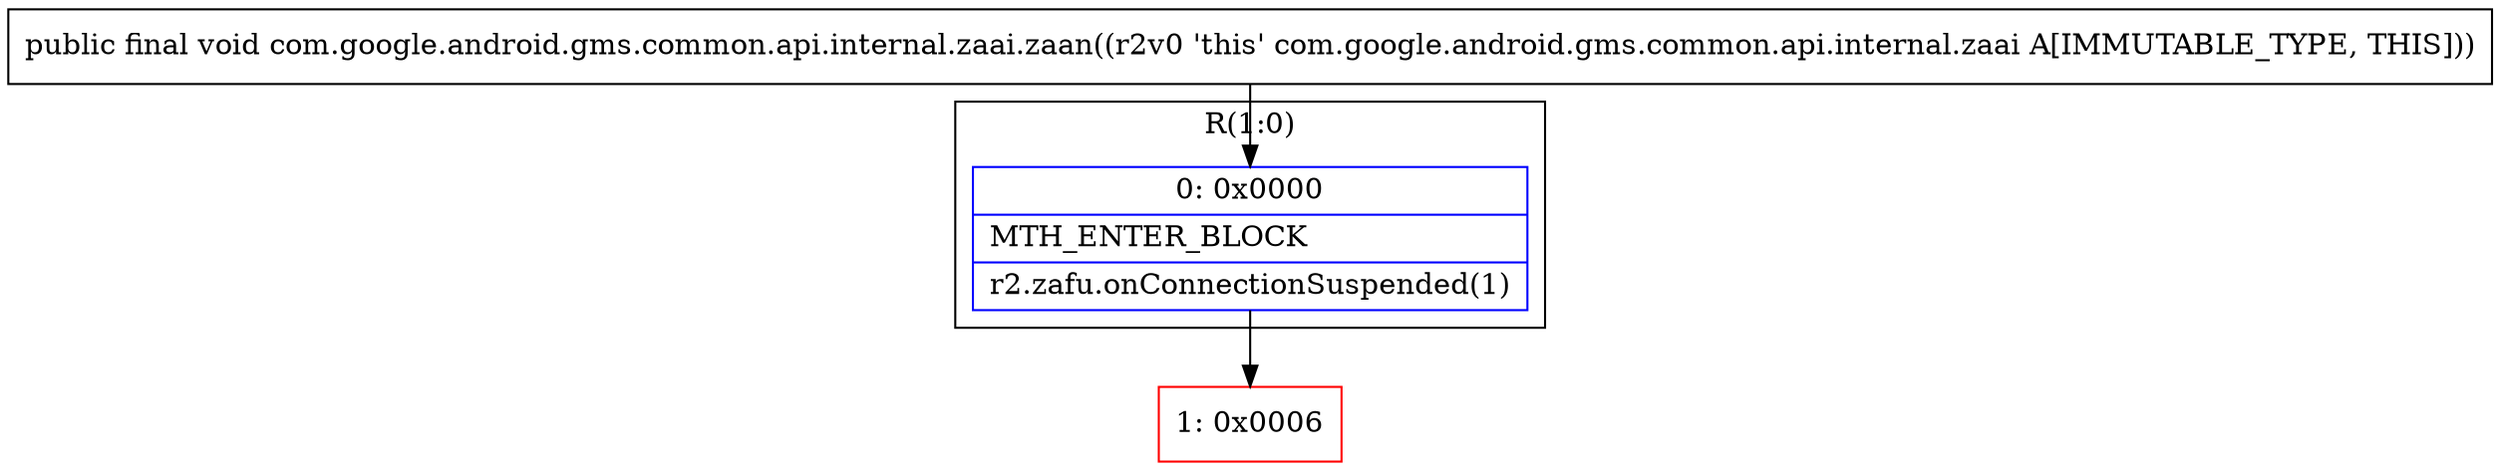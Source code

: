 digraph "CFG forcom.google.android.gms.common.api.internal.zaai.zaan()V" {
subgraph cluster_Region_575363225 {
label = "R(1:0)";
node [shape=record,color=blue];
Node_0 [shape=record,label="{0\:\ 0x0000|MTH_ENTER_BLOCK\l|r2.zafu.onConnectionSuspended(1)\l}"];
}
Node_1 [shape=record,color=red,label="{1\:\ 0x0006}"];
MethodNode[shape=record,label="{public final void com.google.android.gms.common.api.internal.zaai.zaan((r2v0 'this' com.google.android.gms.common.api.internal.zaai A[IMMUTABLE_TYPE, THIS])) }"];
MethodNode -> Node_0;
Node_0 -> Node_1;
}

